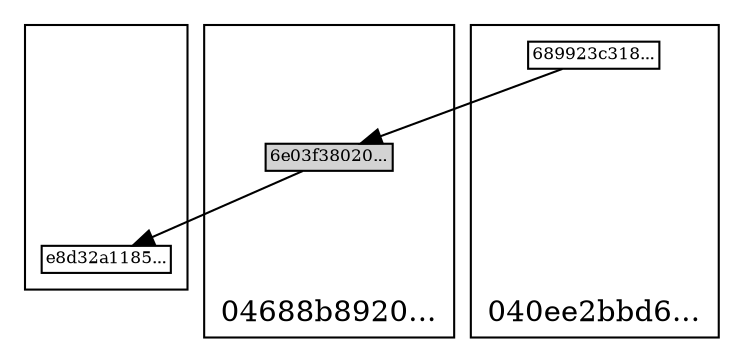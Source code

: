 digraph "dag" {
  rankdir=BT
  node [width=0 height=0 margin=0.03 fontsize=8]
  splines=false
  subgraph "cluster_" {
    label = ""
    "e8d32a1185..." [shape=box]
    "1_" [style=invis shape=box]
    "2_" [style=invis shape=box]
    "e8d32a1185..." -> "1_" [style=invis]
    "1_" -> "2_" [style=invis]
  }
  subgraph "cluster_040ee2bbd6..." {
    label = "040ee2bbd6..."
    "0_040ee2bbd6..." [style=invis shape=box]
    "1_040ee2bbd6..." [style=invis shape=box]
    "689923c318..." [shape=box]
    "0_040ee2bbd6..." -> "1_040ee2bbd6..." [style=invis]
    "1_040ee2bbd6..." -> "689923c318..." [style=invis]
  }
  subgraph "cluster_04688b8920..." {
    label = "04688b8920..."
    "0_04688b8920..." [style=invis shape=box]
    "6e03f38020..." [style=filled shape=box]
    "2_04688b8920..." [style=invis shape=box]
    "0_04688b8920..." -> "6e03f38020..." [style=invis]
    "6e03f38020..." -> "2_04688b8920..." [style=invis]
  }
  "689923c318..." -> "6e03f38020..." [constraint=false]
  "6e03f38020..." -> "e8d32a1185..." [constraint=false]
}

